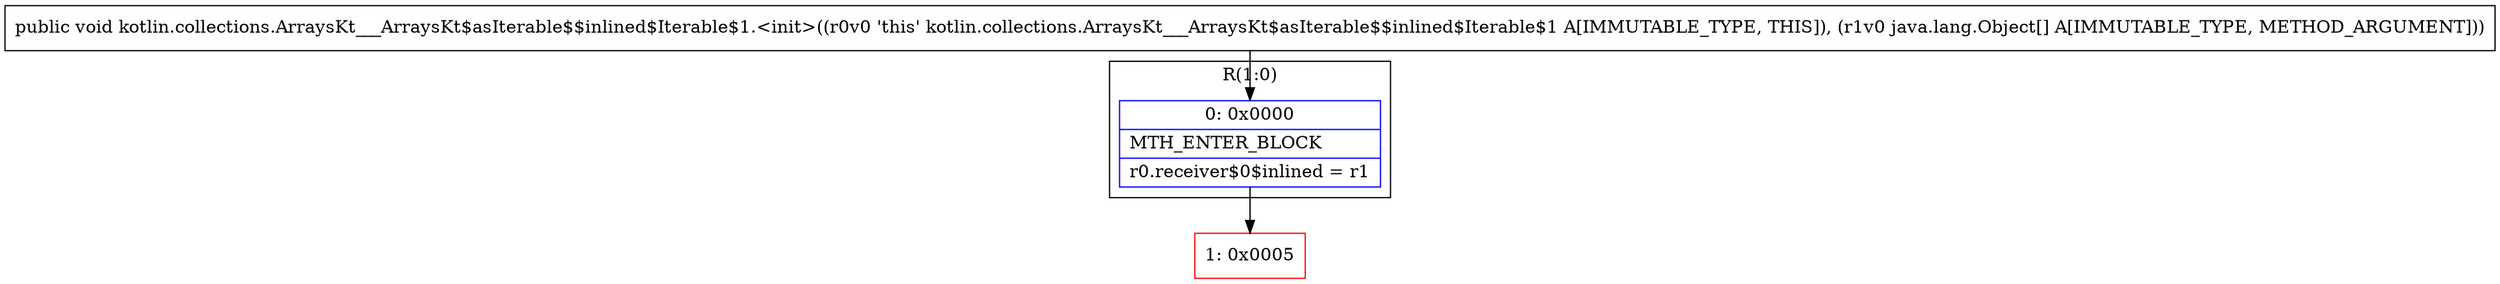 digraph "CFG forkotlin.collections.ArraysKt___ArraysKt$asIterable$$inlined$Iterable$1.\<init\>([Ljava\/lang\/Object;)V" {
subgraph cluster_Region_73960871 {
label = "R(1:0)";
node [shape=record,color=blue];
Node_0 [shape=record,label="{0\:\ 0x0000|MTH_ENTER_BLOCK\l|r0.receiver$0$inlined = r1\l}"];
}
Node_1 [shape=record,color=red,label="{1\:\ 0x0005}"];
MethodNode[shape=record,label="{public void kotlin.collections.ArraysKt___ArraysKt$asIterable$$inlined$Iterable$1.\<init\>((r0v0 'this' kotlin.collections.ArraysKt___ArraysKt$asIterable$$inlined$Iterable$1 A[IMMUTABLE_TYPE, THIS]), (r1v0 java.lang.Object[] A[IMMUTABLE_TYPE, METHOD_ARGUMENT])) }"];
MethodNode -> Node_0;
Node_0 -> Node_1;
}

